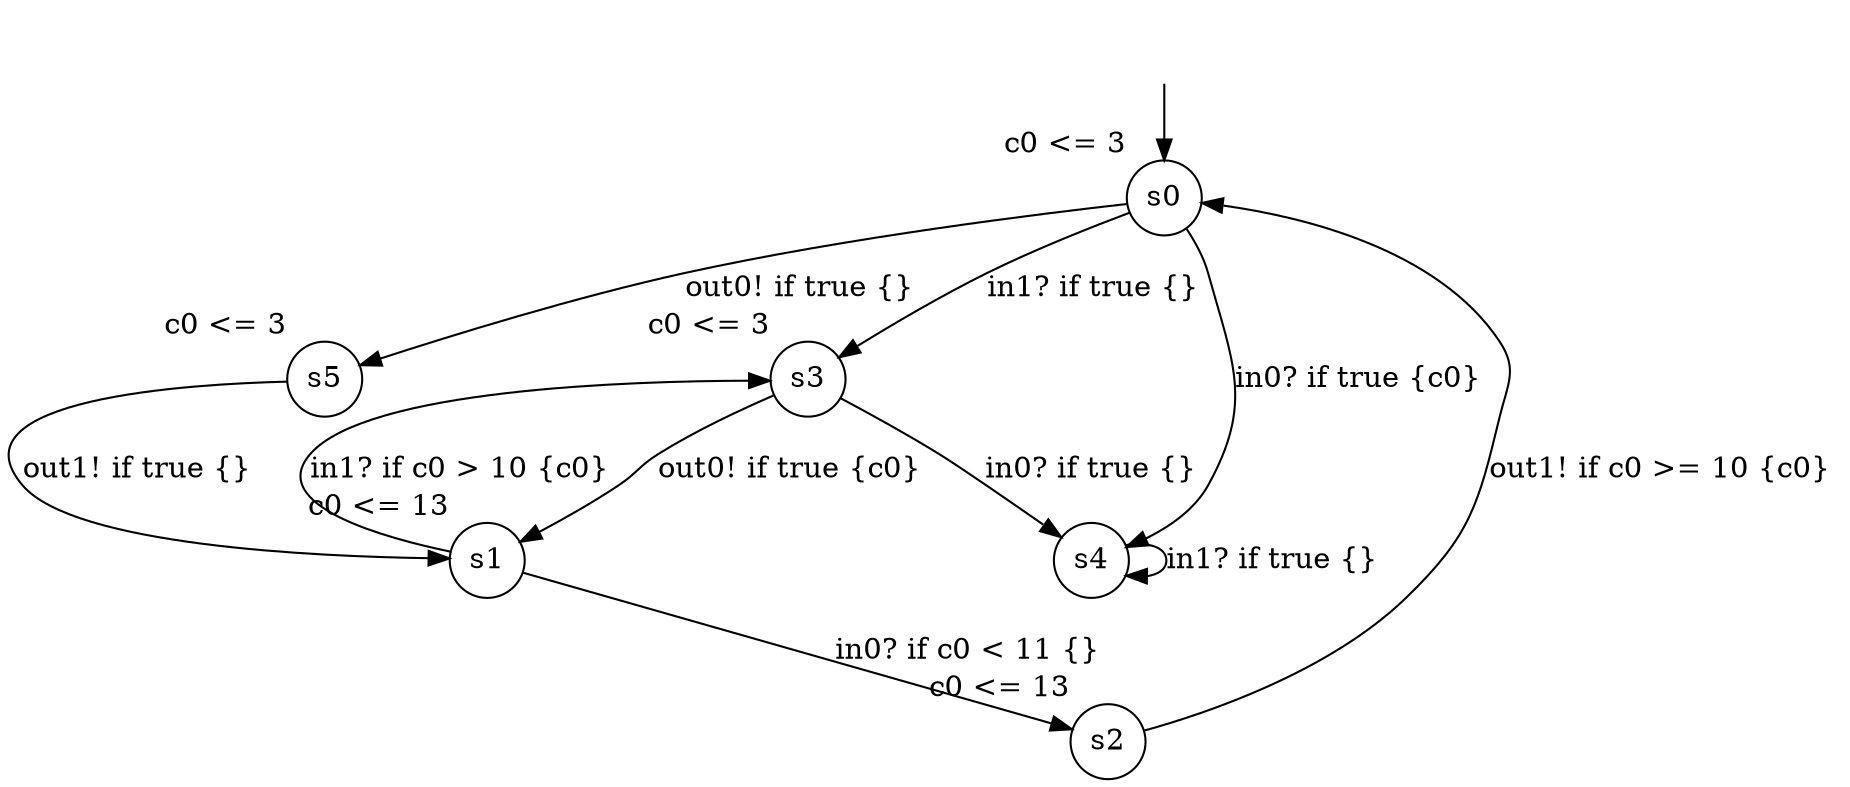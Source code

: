 digraph g {
__start0 [label="" shape="none"];
s0 [shape="circle" margin=0 label="s0", xlabel="c0 <= 3"];
s1 [shape="circle" margin=0 label="s1", xlabel="c0 <= 13"];
s2 [shape="circle" margin=0 label="s2", xlabel="c0 <= 13"];
s3 [shape="circle" margin=0 label="s3", xlabel="c0 <= 3"];
s4 [shape="circle" margin=0 label="s4"];
s5 [shape="circle" margin=0 label="s5", xlabel="c0 <= 3"];
s0 -> s4 [label="in0? if true {c0} "];
s0 -> s5 [label="out0! if true {} "];
s0 -> s3 [label="in1? if true {} "];
s1 -> s2 [label="in0? if c0 < 11 {} "];
s1 -> s3 [label="in1? if c0 > 10 {c0} "];
s2 -> s0 [label="out1! if c0 >= 10 {c0} "];
s3 -> s1 [label="out0! if true {c0} "];
s3 -> s4 [label="in0? if true {} "];
s4 -> s4 [label="in1? if true {} "];
s5 -> s1 [label="out1! if true {} "];
__start0 -> s0;
}
